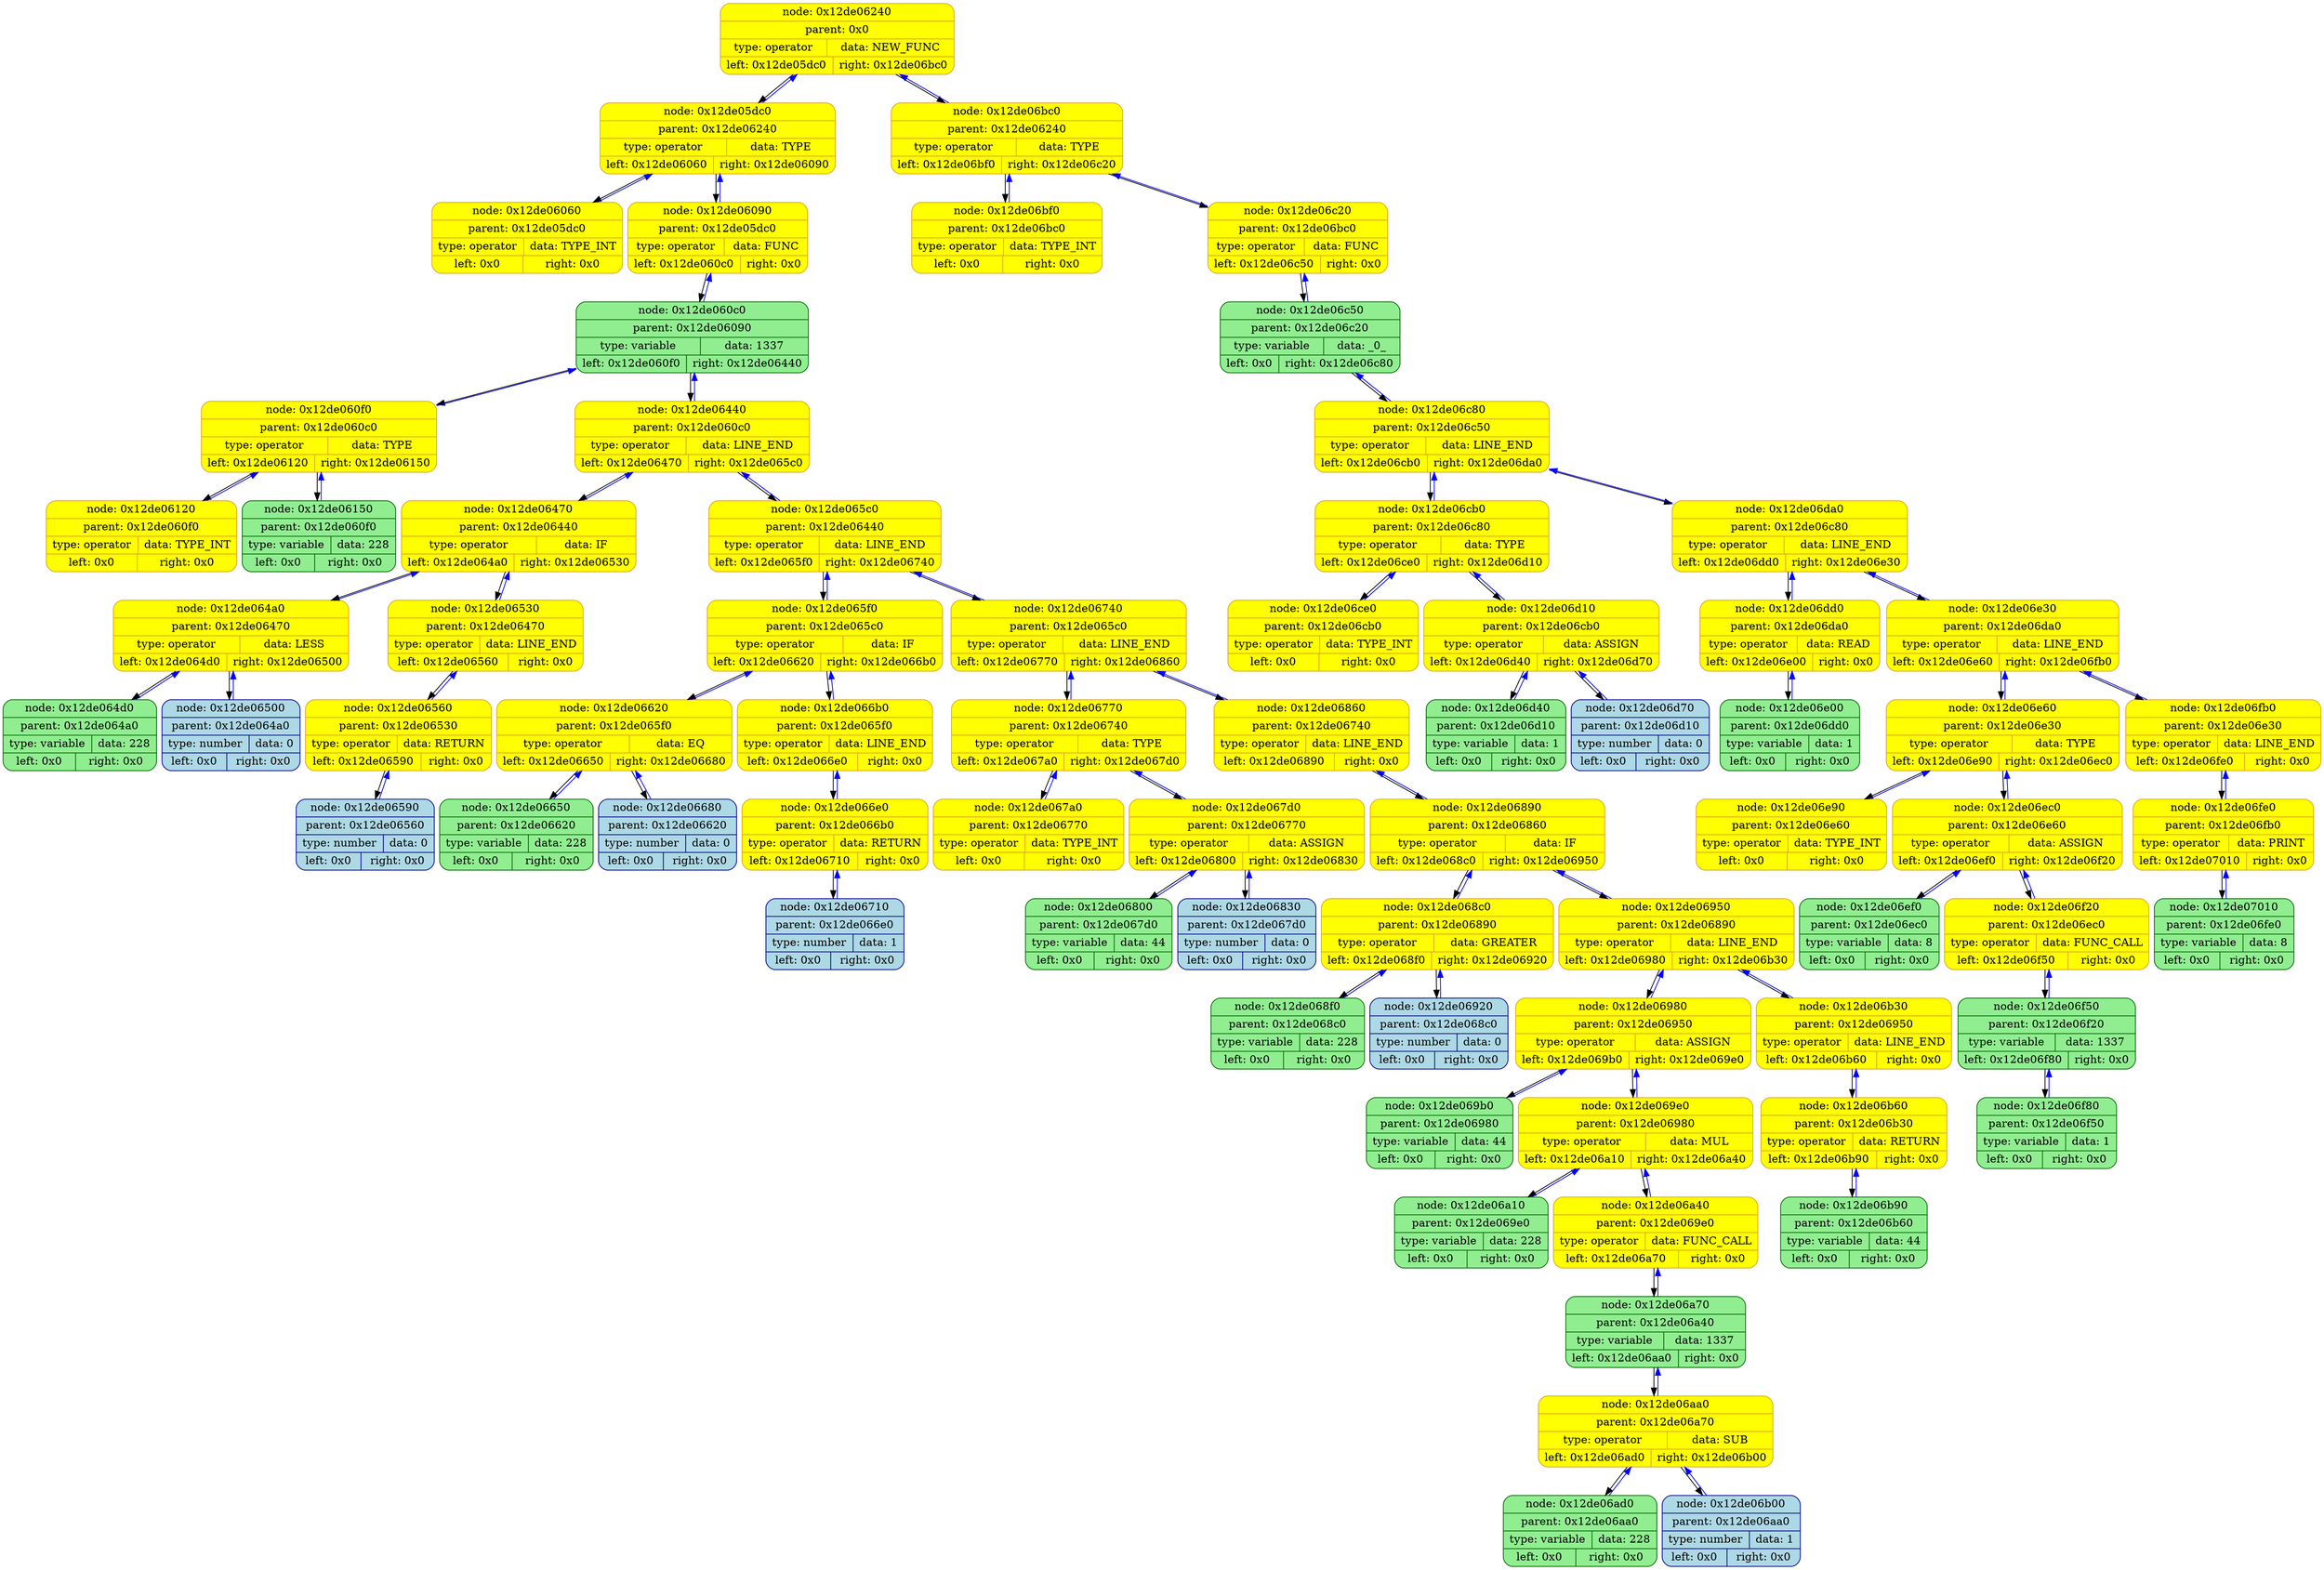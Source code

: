 digraph structs {
rankdir=TB;
node[color="black",fontsize=14];
nodesep = 0.1;
edge[color="darkblue",fontcolor="yellow",fontsize=12];
5064647232 [shape=Mrecord, style=filled, fillcolor = "yellow", color = "goldenrod", rank = 1, label=" { node: 0x12de06240 | parent: 0x0 | { type: operator | data:  NEW_FUNC } | { left: 0x12de05dc0| right: 0x12de06bc0 } }"]
5064646080 [shape=Mrecord, style=filled, fillcolor = "yellow", color = "goldenrod", rank = 2, label=" { node: 0x12de05dc0 | parent: 0x12de06240 | { type: operator | data:  TYPE } | { left: 0x12de06060| right: 0x12de06090 } }"]
5064646752 [shape=Mrecord, style=filled, fillcolor = "yellow", color = "goldenrod", rank = 3, label=" { node: 0x12de06060 | parent: 0x12de05dc0 | { type: operator | data:  TYPE_INT } | { left: 0x0| right: 0x0 } }"]
5064646752->5064646080 [color = blue]
5064646800 [shape=Mrecord, style=filled, fillcolor = "yellow", color = "goldenrod", rank = 3, label=" { node: 0x12de06090 | parent: 0x12de05dc0 | { type: operator | data:  FUNC } | { left: 0x12de060c0| right: 0x0 } }"]
5064646848 [shape=Mrecord, style=filled, fillcolor = "lightgreen", color = "darkgreen", rank = 4, label=" { node: 0x12de060c0 | parent: 0x12de06090 | { type: variable | data:  1337 } | { left: 0x12de060f0| right: 0x12de06440 } }"]
5064646896 [shape=Mrecord, style=filled, fillcolor = "yellow", color = "goldenrod", rank = 5, label=" { node: 0x12de060f0 | parent: 0x12de060c0 | { type: operator | data:  TYPE } | { left: 0x12de06120| right: 0x12de06150 } }"]
5064646944 [shape=Mrecord, style=filled, fillcolor = "yellow", color = "goldenrod", rank = 6, label=" { node: 0x12de06120 | parent: 0x12de060f0 | { type: operator | data:  TYPE_INT } | { left: 0x0| right: 0x0 } }"]
5064646944->5064646896 [color = blue]
5064646992 [shape=Mrecord, style=filled, fillcolor = "lightgreen", color = "darkgreen", rank = 6, label=" { node: 0x12de06150 | parent: 0x12de060f0 | { type: variable | data:  228 } | { left: 0x0| right: 0x0 } }"]
5064646992->5064646896 [color = blue]
5064646896->5064646848 [color = blue]
5064646896->5064646944 [color = black, fontcolor = black]
5064646896->5064646992 [color = black, fontcolor = black]
5064647744 [shape=Mrecord, style=filled, fillcolor = "yellow", color = "goldenrod", rank = 5, label=" { node: 0x12de06440 | parent: 0x12de060c0 | { type: operator | data:  LINE_END } | { left: 0x12de06470| right: 0x12de065c0 } }"]
5064647792 [shape=Mrecord, style=filled, fillcolor = "yellow", color = "goldenrod", rank = 6, label=" { node: 0x12de06470 | parent: 0x12de06440 | { type: operator | data:  IF } | { left: 0x12de064a0| right: 0x12de06530 } }"]
5064647840 [shape=Mrecord, style=filled, fillcolor = "yellow", color = "goldenrod", rank = 7, label=" { node: 0x12de064a0 | parent: 0x12de06470 | { type: operator | data:  LESS } | { left: 0x12de064d0| right: 0x12de06500 } }"]
5064647888 [shape=Mrecord, style=filled, fillcolor = "lightgreen", color = "darkgreen", rank = 8, label=" { node: 0x12de064d0 | parent: 0x12de064a0 | { type: variable | data:  228 } | { left: 0x0| right: 0x0 } }"]
5064647888->5064647840 [color = blue]
5064647936 [shape=Mrecord, style=filled, fillcolor = "lightblue", color = "darkblue", rank = 8, label=" { node: 0x12de06500 | parent: 0x12de064a0 | { type: number | data:  0 } | { left: 0x0| right: 0x0 } }"]
5064647936->5064647840 [color = blue]
5064647840->5064647792 [color = blue]
5064647840->5064647888 [color = black, fontcolor = black]
5064647840->5064647936 [color = black, fontcolor = black]
5064647984 [shape=Mrecord, style=filled, fillcolor = "yellow", color = "goldenrod", rank = 7, label=" { node: 0x12de06530 | parent: 0x12de06470 | { type: operator | data:  LINE_END } | { left: 0x12de06560| right: 0x0 } }"]
5064648032 [shape=Mrecord, style=filled, fillcolor = "yellow", color = "goldenrod", rank = 8, label=" { node: 0x12de06560 | parent: 0x12de06530 | { type: operator | data:  RETURN } | { left: 0x12de06590| right: 0x0 } }"]
5064648080 [shape=Mrecord, style=filled, fillcolor = "lightblue", color = "darkblue", rank = 9, label=" { node: 0x12de06590 | parent: 0x12de06560 | { type: number | data:  0 } | { left: 0x0| right: 0x0 } }"]
5064648080->5064648032 [color = blue]
5064648032->5064647984 [color = blue]
5064648032->5064648080 [color = black, fontcolor = black]
5064647984->5064647792 [color = blue]
5064647984->5064648032 [color = black, fontcolor = black]
5064647792->5064647744 [color = blue]
5064647792->5064647840 [color = black, fontcolor = black]
5064647792->5064647984 [color = black, fontcolor = black]
5064648128 [shape=Mrecord, style=filled, fillcolor = "yellow", color = "goldenrod", rank = 6, label=" { node: 0x12de065c0 | parent: 0x12de06440 | { type: operator | data:  LINE_END } | { left: 0x12de065f0| right: 0x12de06740 } }"]
5064648176 [shape=Mrecord, style=filled, fillcolor = "yellow", color = "goldenrod", rank = 7, label=" { node: 0x12de065f0 | parent: 0x12de065c0 | { type: operator | data:  IF } | { left: 0x12de06620| right: 0x12de066b0 } }"]
5064648224 [shape=Mrecord, style=filled, fillcolor = "yellow", color = "goldenrod", rank = 8, label=" { node: 0x12de06620 | parent: 0x12de065f0 | { type: operator | data:  EQ } | { left: 0x12de06650| right: 0x12de06680 } }"]
5064648272 [shape=Mrecord, style=filled, fillcolor = "lightgreen", color = "darkgreen", rank = 9, label=" { node: 0x12de06650 | parent: 0x12de06620 | { type: variable | data:  228 } | { left: 0x0| right: 0x0 } }"]
5064648272->5064648224 [color = blue]
5064648320 [shape=Mrecord, style=filled, fillcolor = "lightblue", color = "darkblue", rank = 9, label=" { node: 0x12de06680 | parent: 0x12de06620 | { type: number | data:  0 } | { left: 0x0| right: 0x0 } }"]
5064648320->5064648224 [color = blue]
5064648224->5064648176 [color = blue]
5064648224->5064648272 [color = black, fontcolor = black]
5064648224->5064648320 [color = black, fontcolor = black]
5064648368 [shape=Mrecord, style=filled, fillcolor = "yellow", color = "goldenrod", rank = 8, label=" { node: 0x12de066b0 | parent: 0x12de065f0 | { type: operator | data:  LINE_END } | { left: 0x12de066e0| right: 0x0 } }"]
5064648416 [shape=Mrecord, style=filled, fillcolor = "yellow", color = "goldenrod", rank = 9, label=" { node: 0x12de066e0 | parent: 0x12de066b0 | { type: operator | data:  RETURN } | { left: 0x12de06710| right: 0x0 } }"]
5064648464 [shape=Mrecord, style=filled, fillcolor = "lightblue", color = "darkblue", rank = 10, label=" { node: 0x12de06710 | parent: 0x12de066e0 | { type: number | data:  1 } | { left: 0x0| right: 0x0 } }"]
5064648464->5064648416 [color = blue]
5064648416->5064648368 [color = blue]
5064648416->5064648464 [color = black, fontcolor = black]
5064648368->5064648176 [color = blue]
5064648368->5064648416 [color = black, fontcolor = black]
5064648176->5064648128 [color = blue]
5064648176->5064648224 [color = black, fontcolor = black]
5064648176->5064648368 [color = black, fontcolor = black]
5064648512 [shape=Mrecord, style=filled, fillcolor = "yellow", color = "goldenrod", rank = 7, label=" { node: 0x12de06740 | parent: 0x12de065c0 | { type: operator | data:  LINE_END } | { left: 0x12de06770| right: 0x12de06860 } }"]
5064648560 [shape=Mrecord, style=filled, fillcolor = "yellow", color = "goldenrod", rank = 8, label=" { node: 0x12de06770 | parent: 0x12de06740 | { type: operator | data:  TYPE } | { left: 0x12de067a0| right: 0x12de067d0 } }"]
5064648608 [shape=Mrecord, style=filled, fillcolor = "yellow", color = "goldenrod", rank = 9, label=" { node: 0x12de067a0 | parent: 0x12de06770 | { type: operator | data:  TYPE_INT } | { left: 0x0| right: 0x0 } }"]
5064648608->5064648560 [color = blue]
5064648656 [shape=Mrecord, style=filled, fillcolor = "yellow", color = "goldenrod", rank = 9, label=" { node: 0x12de067d0 | parent: 0x12de06770 | { type: operator | data:  ASSIGN } | { left: 0x12de06800| right: 0x12de06830 } }"]
5064648704 [shape=Mrecord, style=filled, fillcolor = "lightgreen", color = "darkgreen", rank = 10, label=" { node: 0x12de06800 | parent: 0x12de067d0 | { type: variable | data:  44 } | { left: 0x0| right: 0x0 } }"]
5064648704->5064648656 [color = blue]
5064648752 [shape=Mrecord, style=filled, fillcolor = "lightblue", color = "darkblue", rank = 10, label=" { node: 0x12de06830 | parent: 0x12de067d0 | { type: number | data:  0 } | { left: 0x0| right: 0x0 } }"]
5064648752->5064648656 [color = blue]
5064648656->5064648560 [color = blue]
5064648656->5064648704 [color = black, fontcolor = black]
5064648656->5064648752 [color = black, fontcolor = black]
5064648560->5064648512 [color = blue]
5064648560->5064648608 [color = black, fontcolor = black]
5064648560->5064648656 [color = black, fontcolor = black]
5064648800 [shape=Mrecord, style=filled, fillcolor = "yellow", color = "goldenrod", rank = 8, label=" { node: 0x12de06860 | parent: 0x12de06740 | { type: operator | data:  LINE_END } | { left: 0x12de06890| right: 0x0 } }"]
5064648848 [shape=Mrecord, style=filled, fillcolor = "yellow", color = "goldenrod", rank = 9, label=" { node: 0x12de06890 | parent: 0x12de06860 | { type: operator | data:  IF } | { left: 0x12de068c0| right: 0x12de06950 } }"]
5064648896 [shape=Mrecord, style=filled, fillcolor = "yellow", color = "goldenrod", rank = 10, label=" { node: 0x12de068c0 | parent: 0x12de06890 | { type: operator | data:  GREATER } | { left: 0x12de068f0| right: 0x12de06920 } }"]
5064648944 [shape=Mrecord, style=filled, fillcolor = "lightgreen", color = "darkgreen", rank = 11, label=" { node: 0x12de068f0 | parent: 0x12de068c0 | { type: variable | data:  228 } | { left: 0x0| right: 0x0 } }"]
5064648944->5064648896 [color = blue]
5064648992 [shape=Mrecord, style=filled, fillcolor = "lightblue", color = "darkblue", rank = 11, label=" { node: 0x12de06920 | parent: 0x12de068c0 | { type: number | data:  0 } | { left: 0x0| right: 0x0 } }"]
5064648992->5064648896 [color = blue]
5064648896->5064648848 [color = blue]
5064648896->5064648944 [color = black, fontcolor = black]
5064648896->5064648992 [color = black, fontcolor = black]
5064649040 [shape=Mrecord, style=filled, fillcolor = "yellow", color = "goldenrod", rank = 10, label=" { node: 0x12de06950 | parent: 0x12de06890 | { type: operator | data:  LINE_END } | { left: 0x12de06980| right: 0x12de06b30 } }"]
5064649088 [shape=Mrecord, style=filled, fillcolor = "yellow", color = "goldenrod", rank = 11, label=" { node: 0x12de06980 | parent: 0x12de06950 | { type: operator | data:  ASSIGN } | { left: 0x12de069b0| right: 0x12de069e0 } }"]
5064649136 [shape=Mrecord, style=filled, fillcolor = "lightgreen", color = "darkgreen", rank = 12, label=" { node: 0x12de069b0 | parent: 0x12de06980 | { type: variable | data:  44 } | { left: 0x0| right: 0x0 } }"]
5064649136->5064649088 [color = blue]
5064649184 [shape=Mrecord, style=filled, fillcolor = "yellow", color = "goldenrod", rank = 12, label=" { node: 0x12de069e0 | parent: 0x12de06980 | { type: operator | data:  MUL } | { left: 0x12de06a10| right: 0x12de06a40 } }"]
5064649232 [shape=Mrecord, style=filled, fillcolor = "lightgreen", color = "darkgreen", rank = 13, label=" { node: 0x12de06a10 | parent: 0x12de069e0 | { type: variable | data:  228 } | { left: 0x0| right: 0x0 } }"]
5064649232->5064649184 [color = blue]
5064649280 [shape=Mrecord, style=filled, fillcolor = "yellow", color = "goldenrod", rank = 13, label=" { node: 0x12de06a40 | parent: 0x12de069e0 | { type: operator | data:  FUNC_CALL } | { left: 0x12de06a70| right: 0x0 } }"]
5064649328 [shape=Mrecord, style=filled, fillcolor = "lightgreen", color = "darkgreen", rank = 14, label=" { node: 0x12de06a70 | parent: 0x12de06a40 | { type: variable | data:  1337 } | { left: 0x12de06aa0| right: 0x0 } }"]
5064649376 [shape=Mrecord, style=filled, fillcolor = "yellow", color = "goldenrod", rank = 15, label=" { node: 0x12de06aa0 | parent: 0x12de06a70 | { type: operator | data:  SUB } | { left: 0x12de06ad0| right: 0x12de06b00 } }"]
5064649424 [shape=Mrecord, style=filled, fillcolor = "lightgreen", color = "darkgreen", rank = 16, label=" { node: 0x12de06ad0 | parent: 0x12de06aa0 | { type: variable | data:  228 } | { left: 0x0| right: 0x0 } }"]
5064649424->5064649376 [color = blue]
5064649472 [shape=Mrecord, style=filled, fillcolor = "lightblue", color = "darkblue", rank = 16, label=" { node: 0x12de06b00 | parent: 0x12de06aa0 | { type: number | data:  1 } | { left: 0x0| right: 0x0 } }"]
5064649472->5064649376 [color = blue]
5064649376->5064649328 [color = blue]
5064649376->5064649424 [color = black, fontcolor = black]
5064649376->5064649472 [color = black, fontcolor = black]
5064649328->5064649280 [color = blue]
5064649328->5064649376 [color = black, fontcolor = black]
5064649280->5064649184 [color = blue]
5064649280->5064649328 [color = black, fontcolor = black]
5064649184->5064649088 [color = blue]
5064649184->5064649232 [color = black, fontcolor = black]
5064649184->5064649280 [color = black, fontcolor = black]
5064649088->5064649040 [color = blue]
5064649088->5064649136 [color = black, fontcolor = black]
5064649088->5064649184 [color = black, fontcolor = black]
5064649520 [shape=Mrecord, style=filled, fillcolor = "yellow", color = "goldenrod", rank = 11, label=" { node: 0x12de06b30 | parent: 0x12de06950 | { type: operator | data:  LINE_END } | { left: 0x12de06b60| right: 0x0 } }"]
5064649568 [shape=Mrecord, style=filled, fillcolor = "yellow", color = "goldenrod", rank = 12, label=" { node: 0x12de06b60 | parent: 0x12de06b30 | { type: operator | data:  RETURN } | { left: 0x12de06b90| right: 0x0 } }"]
5064649616 [shape=Mrecord, style=filled, fillcolor = "lightgreen", color = "darkgreen", rank = 13, label=" { node: 0x12de06b90 | parent: 0x12de06b60 | { type: variable | data:  44 } | { left: 0x0| right: 0x0 } }"]
5064649616->5064649568 [color = blue]
5064649568->5064649520 [color = blue]
5064649568->5064649616 [color = black, fontcolor = black]
5064649520->5064649040 [color = blue]
5064649520->5064649568 [color = black, fontcolor = black]
5064649040->5064648848 [color = blue]
5064649040->5064649088 [color = black, fontcolor = black]
5064649040->5064649520 [color = black, fontcolor = black]
5064648848->5064648800 [color = blue]
5064648848->5064648896 [color = black, fontcolor = black]
5064648848->5064649040 [color = black, fontcolor = black]
5064648800->5064648512 [color = blue]
5064648800->5064648848 [color = black, fontcolor = black]
5064648512->5064648128 [color = blue]
5064648512->5064648560 [color = black, fontcolor = black]
5064648512->5064648800 [color = black, fontcolor = black]
5064648128->5064647744 [color = blue]
5064648128->5064648176 [color = black, fontcolor = black]
5064648128->5064648512 [color = black, fontcolor = black]
5064647744->5064646848 [color = blue]
5064647744->5064647792 [color = black, fontcolor = black]
5064647744->5064648128 [color = black, fontcolor = black]
5064646848->5064646800 [color = blue]
5064646848->5064646896 [color = black, fontcolor = black]
5064646848->5064647744 [color = black, fontcolor = black]
5064646800->5064646080 [color = blue]
5064646800->5064646848 [color = black, fontcolor = black]
5064646080->5064647232 [color = blue]
5064646080->5064646752 [color = black, fontcolor = black]
5064646080->5064646800 [color = black, fontcolor = black]
5064649664 [shape=Mrecord, style=filled, fillcolor = "yellow", color = "goldenrod", rank = 2, label=" { node: 0x12de06bc0 | parent: 0x12de06240 | { type: operator | data:  TYPE } | { left: 0x12de06bf0| right: 0x12de06c20 } }"]
5064649712 [shape=Mrecord, style=filled, fillcolor = "yellow", color = "goldenrod", rank = 3, label=" { node: 0x12de06bf0 | parent: 0x12de06bc0 | { type: operator | data:  TYPE_INT } | { left: 0x0| right: 0x0 } }"]
5064649712->5064649664 [color = blue]
5064649760 [shape=Mrecord, style=filled, fillcolor = "yellow", color = "goldenrod", rank = 3, label=" { node: 0x12de06c20 | parent: 0x12de06bc0 | { type: operator | data:  FUNC } | { left: 0x12de06c50| right: 0x0 } }"]
5064649808 [shape=Mrecord, style=filled, fillcolor = "lightgreen", color = "darkgreen", rank = 4, label=" { node: 0x12de06c50 | parent: 0x12de06c20 | { type: variable | data:  _0_ } | { left: 0x0| right: 0x12de06c80 } }"]
5064649856 [shape=Mrecord, style=filled, fillcolor = "yellow", color = "goldenrod", rank = 5, label=" { node: 0x12de06c80 | parent: 0x12de06c50 | { type: operator | data:  LINE_END } | { left: 0x12de06cb0| right: 0x12de06da0 } }"]
5064649904 [shape=Mrecord, style=filled, fillcolor = "yellow", color = "goldenrod", rank = 6, label=" { node: 0x12de06cb0 | parent: 0x12de06c80 | { type: operator | data:  TYPE } | { left: 0x12de06ce0| right: 0x12de06d10 } }"]
5064649952 [shape=Mrecord, style=filled, fillcolor = "yellow", color = "goldenrod", rank = 7, label=" { node: 0x12de06ce0 | parent: 0x12de06cb0 | { type: operator | data:  TYPE_INT } | { left: 0x0| right: 0x0 } }"]
5064649952->5064649904 [color = blue]
5064650000 [shape=Mrecord, style=filled, fillcolor = "yellow", color = "goldenrod", rank = 7, label=" { node: 0x12de06d10 | parent: 0x12de06cb0 | { type: operator | data:  ASSIGN } | { left: 0x12de06d40| right: 0x12de06d70 } }"]
5064650048 [shape=Mrecord, style=filled, fillcolor = "lightgreen", color = "darkgreen", rank = 8, label=" { node: 0x12de06d40 | parent: 0x12de06d10 | { type: variable | data:  1 } | { left: 0x0| right: 0x0 } }"]
5064650048->5064650000 [color = blue]
5064650096 [shape=Mrecord, style=filled, fillcolor = "lightblue", color = "darkblue", rank = 8, label=" { node: 0x12de06d70 | parent: 0x12de06d10 | { type: number | data:  0 } | { left: 0x0| right: 0x0 } }"]
5064650096->5064650000 [color = blue]
5064650000->5064649904 [color = blue]
5064650000->5064650048 [color = black, fontcolor = black]
5064650000->5064650096 [color = black, fontcolor = black]
5064649904->5064649856 [color = blue]
5064649904->5064649952 [color = black, fontcolor = black]
5064649904->5064650000 [color = black, fontcolor = black]
5064650144 [shape=Mrecord, style=filled, fillcolor = "yellow", color = "goldenrod", rank = 6, label=" { node: 0x12de06da0 | parent: 0x12de06c80 | { type: operator | data:  LINE_END } | { left: 0x12de06dd0| right: 0x12de06e30 } }"]
5064650192 [shape=Mrecord, style=filled, fillcolor = "yellow", color = "goldenrod", rank = 7, label=" { node: 0x12de06dd0 | parent: 0x12de06da0 | { type: operator | data:  READ } | { left: 0x12de06e00| right: 0x0 } }"]
5064650240 [shape=Mrecord, style=filled, fillcolor = "lightgreen", color = "darkgreen", rank = 8, label=" { node: 0x12de06e00 | parent: 0x12de06dd0 | { type: variable | data:  1 } | { left: 0x0| right: 0x0 } }"]
5064650240->5064650192 [color = blue]
5064650192->5064650144 [color = blue]
5064650192->5064650240 [color = black, fontcolor = black]
5064650288 [shape=Mrecord, style=filled, fillcolor = "yellow", color = "goldenrod", rank = 7, label=" { node: 0x12de06e30 | parent: 0x12de06da0 | { type: operator | data:  LINE_END } | { left: 0x12de06e60| right: 0x12de06fb0 } }"]
5064650336 [shape=Mrecord, style=filled, fillcolor = "yellow", color = "goldenrod", rank = 8, label=" { node: 0x12de06e60 | parent: 0x12de06e30 | { type: operator | data:  TYPE } | { left: 0x12de06e90| right: 0x12de06ec0 } }"]
5064650384 [shape=Mrecord, style=filled, fillcolor = "yellow", color = "goldenrod", rank = 9, label=" { node: 0x12de06e90 | parent: 0x12de06e60 | { type: operator | data:  TYPE_INT } | { left: 0x0| right: 0x0 } }"]
5064650384->5064650336 [color = blue]
5064650432 [shape=Mrecord, style=filled, fillcolor = "yellow", color = "goldenrod", rank = 9, label=" { node: 0x12de06ec0 | parent: 0x12de06e60 | { type: operator | data:  ASSIGN } | { left: 0x12de06ef0| right: 0x12de06f20 } }"]
5064650480 [shape=Mrecord, style=filled, fillcolor = "lightgreen", color = "darkgreen", rank = 10, label=" { node: 0x12de06ef0 | parent: 0x12de06ec0 | { type: variable | data:  8 } | { left: 0x0| right: 0x0 } }"]
5064650480->5064650432 [color = blue]
5064650528 [shape=Mrecord, style=filled, fillcolor = "yellow", color = "goldenrod", rank = 10, label=" { node: 0x12de06f20 | parent: 0x12de06ec0 | { type: operator | data:  FUNC_CALL } | { left: 0x12de06f50| right: 0x0 } }"]
5064650576 [shape=Mrecord, style=filled, fillcolor = "lightgreen", color = "darkgreen", rank = 11, label=" { node: 0x12de06f50 | parent: 0x12de06f20 | { type: variable | data:  1337 } | { left: 0x12de06f80| right: 0x0 } }"]
5064650624 [shape=Mrecord, style=filled, fillcolor = "lightgreen", color = "darkgreen", rank = 12, label=" { node: 0x12de06f80 | parent: 0x12de06f50 | { type: variable | data:  1 } | { left: 0x0| right: 0x0 } }"]
5064650624->5064650576 [color = blue]
5064650576->5064650528 [color = blue]
5064650576->5064650624 [color = black, fontcolor = black]
5064650528->5064650432 [color = blue]
5064650528->5064650576 [color = black, fontcolor = black]
5064650432->5064650336 [color = blue]
5064650432->5064650480 [color = black, fontcolor = black]
5064650432->5064650528 [color = black, fontcolor = black]
5064650336->5064650288 [color = blue]
5064650336->5064650384 [color = black, fontcolor = black]
5064650336->5064650432 [color = black, fontcolor = black]
5064650672 [shape=Mrecord, style=filled, fillcolor = "yellow", color = "goldenrod", rank = 8, label=" { node: 0x12de06fb0 | parent: 0x12de06e30 | { type: operator | data:  LINE_END } | { left: 0x12de06fe0| right: 0x0 } }"]
5064650720 [shape=Mrecord, style=filled, fillcolor = "yellow", color = "goldenrod", rank = 9, label=" { node: 0x12de06fe0 | parent: 0x12de06fb0 | { type: operator | data:  PRINT } | { left: 0x12de07010| right: 0x0 } }"]
5064650768 [shape=Mrecord, style=filled, fillcolor = "lightgreen", color = "darkgreen", rank = 10, label=" { node: 0x12de07010 | parent: 0x12de06fe0 | { type: variable | data:  8 } | { left: 0x0| right: 0x0 } }"]
5064650768->5064650720 [color = blue]
5064650720->5064650672 [color = blue]
5064650720->5064650768 [color = black, fontcolor = black]
5064650672->5064650288 [color = blue]
5064650672->5064650720 [color = black, fontcolor = black]
5064650288->5064650144 [color = blue]
5064650288->5064650336 [color = black, fontcolor = black]
5064650288->5064650672 [color = black, fontcolor = black]
5064650144->5064649856 [color = blue]
5064650144->5064650192 [color = black, fontcolor = black]
5064650144->5064650288 [color = black, fontcolor = black]
5064649856->5064649808 [color = blue]
5064649856->5064649904 [color = black, fontcolor = black]
5064649856->5064650144 [color = black, fontcolor = black]
5064649808->5064649760 [color = blue]
5064649808->5064649856 [color = black, fontcolor = black]
5064649760->5064649664 [color = blue]
5064649760->5064649808 [color = black, fontcolor = black]
5064649664->5064647232 [color = blue]
5064649664->5064649712 [color = black, fontcolor = black]
5064649664->5064649760 [color = black, fontcolor = black]
5064647232->5064646080 [color = black, fontcolor = black]
5064647232->5064649664 [color = black, fontcolor = black]
}